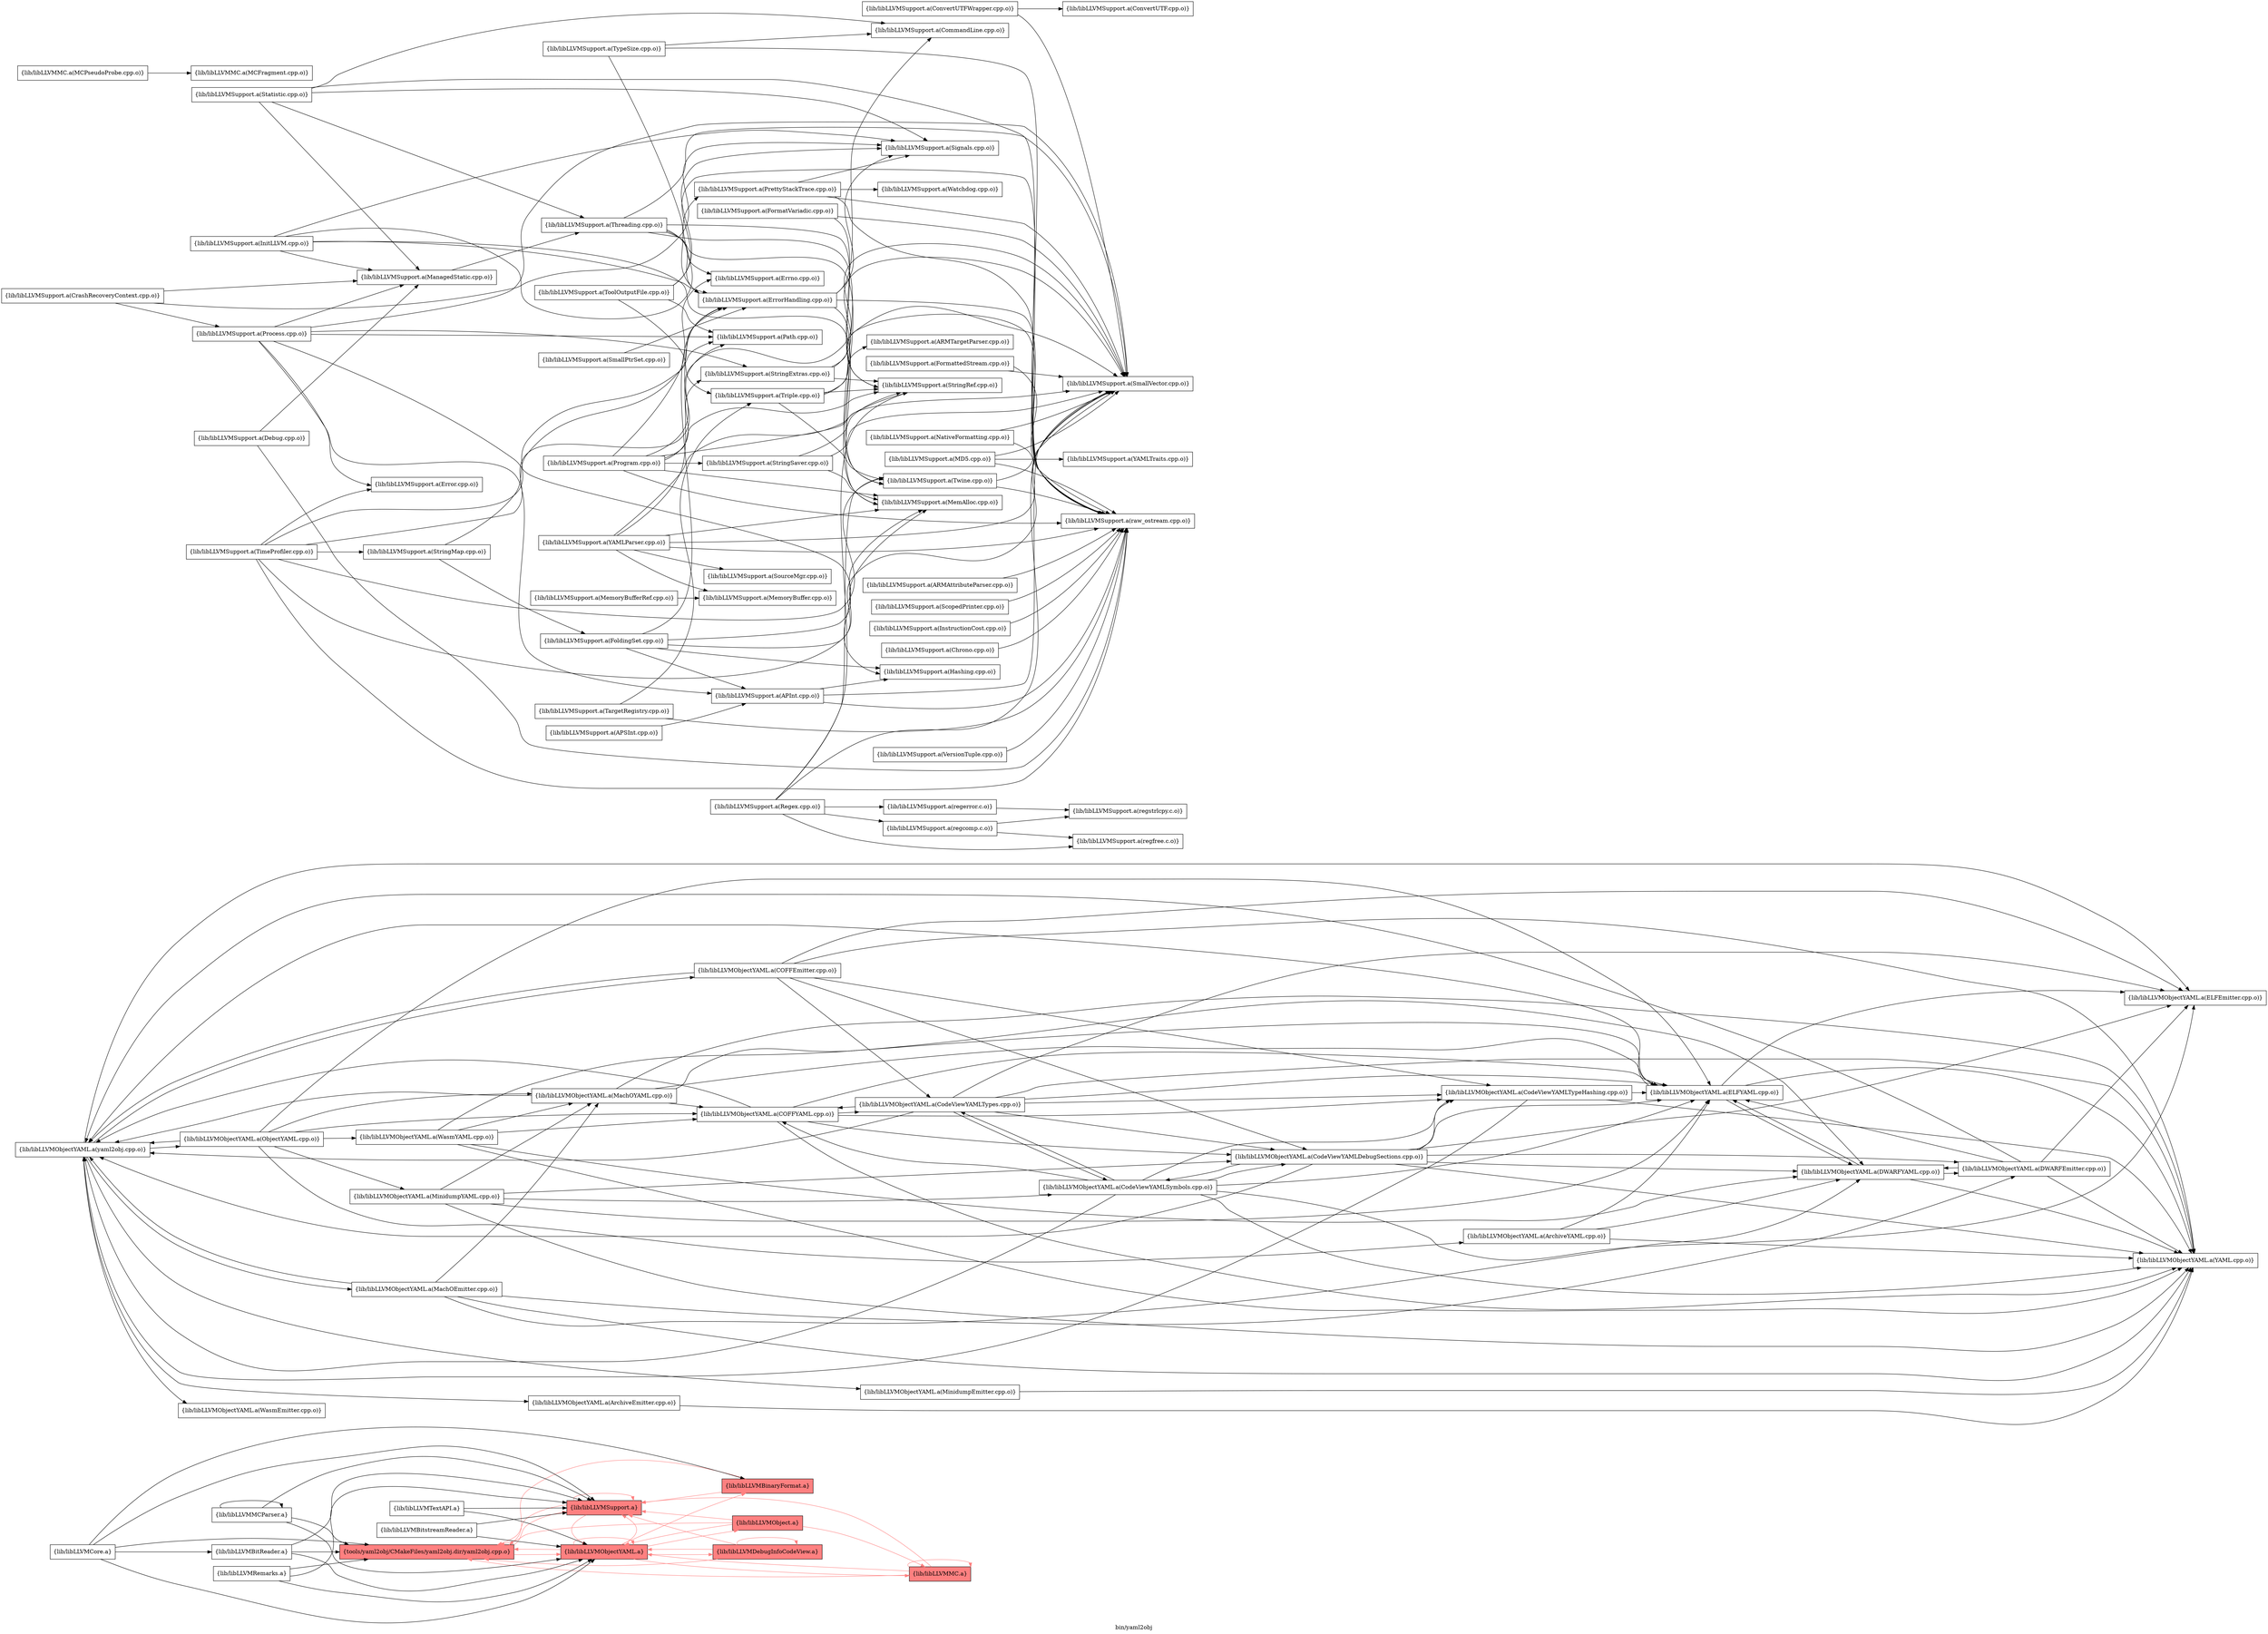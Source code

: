 digraph "bin/yaml2obj" {
	label="bin/yaml2obj";
	rankdir="LR"
	{ rank=same; Node0x561ea7b3fb08;  }
	{ rank=same; Node0x561ea7b3fec8; Node0x561ea7b3f978;  }

	Node0x561ea7b3fb08 [shape=record,shape=box,style=filled,fillcolor="1.000000 0.5 1",group=1,label="{tools/yaml2obj/CMakeFiles/yaml2obj.dir/yaml2obj.cpp.o}"];
	Node0x561ea7b3fb08 -> Node0x561ea7b3fec8[color="1.000000 0.5 1"];
	Node0x561ea7b3fb08 -> Node0x561ea7b3f978[color="1.000000 0.5 1"];
	Node0x561ea7b3fec8 [shape=record,shape=box,style=filled,fillcolor="1.000000 0.5 1",group=1,label="{lib/libLLVMObjectYAML.a}"];
	Node0x561ea7b3fec8 -> Node0x561ea7b3f978[color="1.000000 0.5 1"];
	Node0x561ea7b3fec8 -> Node0x561ea7b3fb08[color="1.000000 0.5 1"];
	Node0x561ea7b3fec8 -> Node0x561ea7b3fec8[color="1.000000 0.5 1"];
	Node0x561ea7b3fec8 -> Node0x561ea7b42178[color="1.000000 0.5 1"];
	Node0x561ea7b3fec8 -> Node0x561ea7b41ea8[color="1.000000 0.5 1"];
	Node0x561ea7b3fec8 -> Node0x561ea7b46778[color="1.000000 0.5 1"];
	Node0x561ea7b3fec8 -> Node0x561ea7b3f928[color="1.000000 0.5 1"];
	Node0x561ea7b3f978 [shape=record,shape=box,style=filled,fillcolor="1.000000 0.5 1",group=1,label="{lib/libLLVMSupport.a}"];
	Node0x561ea7b3f978 -> Node0x561ea7b3fec8[color="1.000000 0.5 1"];
	Node0x561ea7b3f978 -> Node0x561ea7b3f978[color="1.000000 0.5 1"];
	Node0x561ea7b3f978 -> Node0x561ea7b3fb08[color="1.000000 0.5 1"];
	Node0x561ea7b439d8 [shape=record,shape=box,group=0,label="{lib/libLLVMObjectYAML.a(yaml2obj.cpp.o)}"];
	Node0x561ea7b439d8 -> Node0x561ea7b427b8;
	Node0x561ea7b439d8 -> Node0x561ea7b46c28;
	Node0x561ea7b439d8 -> Node0x561ea7b3e708;
	Node0x561ea7b439d8 -> Node0x561ea7b3e4d8;
	Node0x561ea7b439d8 -> Node0x561ea7b3fe78;
	Node0x561ea7b439d8 -> Node0x561ea7b3fdd8;
	Node0x561ea7b439d8 -> Node0x561ea7b418b8;
	Node0x561ea7b427b8 [shape=record,shape=box,group=0,label="{lib/libLLVMObjectYAML.a(ObjectYAML.cpp.o)}"];
	Node0x561ea7b427b8 -> Node0x561ea7b439d8;
	Node0x561ea7b427b8 -> Node0x561ea7b420d8;
	Node0x561ea7b427b8 -> Node0x561ea7b40b98;
	Node0x561ea7b427b8 -> Node0x561ea7b43c08;
	Node0x561ea7b427b8 -> Node0x561ea7b44338;
	Node0x561ea7b427b8 -> Node0x561ea7b43758;
	Node0x561ea7b427b8 -> Node0x561ea7b450f8;
	Node0x561ea7b46c28 [shape=record,shape=box,group=0,label="{lib/libLLVMObjectYAML.a(ELFEmitter.cpp.o)}"];
	Node0x561ea7b3e708 [shape=record,shape=box,group=0,label="{lib/libLLVMObjectYAML.a(ArchiveEmitter.cpp.o)}"];
	Node0x561ea7b3e708 -> Node0x561ea7b423a8;
	Node0x561ea7b3e4d8 [shape=record,shape=box,group=0,label="{lib/libLLVMObjectYAML.a(COFFEmitter.cpp.o)}"];
	Node0x561ea7b3e4d8 -> Node0x561ea7b439d8;
	Node0x561ea7b3e4d8 -> Node0x561ea7b423a8;
	Node0x561ea7b3e4d8 -> Node0x561ea7b46c28;
	Node0x561ea7b3e4d8 -> Node0x561ea7b41908;
	Node0x561ea7b3e4d8 -> Node0x561ea7b42718;
	Node0x561ea7b3e4d8 -> Node0x561ea7b421c8;
	Node0x561ea7b3fe78 [shape=record,shape=box,group=0,label="{lib/libLLVMObjectYAML.a(MachOEmitter.cpp.o)}"];
	Node0x561ea7b3fe78 -> Node0x561ea7b439d8;
	Node0x561ea7b3fe78 -> Node0x561ea7b423a8;
	Node0x561ea7b3fe78 -> Node0x561ea7b406e8;
	Node0x561ea7b3fe78 -> Node0x561ea7b3ff68;
	Node0x561ea7b3fe78 -> Node0x561ea7b43c08;
	Node0x561ea7b3fdd8 [shape=record,shape=box,group=0,label="{lib/libLLVMObjectYAML.a(MinidumpEmitter.cpp.o)}"];
	Node0x561ea7b3fdd8 -> Node0x561ea7b423a8;
	Node0x561ea7b418b8 [shape=record,shape=box,group=0,label="{lib/libLLVMObjectYAML.a(WasmEmitter.cpp.o)}"];
	Node0x561ea7b420d8 [shape=record,shape=box,group=0,label="{lib/libLLVMObjectYAML.a(ELFYAML.cpp.o)}"];
	Node0x561ea7b420d8 -> Node0x561ea7b439d8;
	Node0x561ea7b420d8 -> Node0x561ea7b423a8;
	Node0x561ea7b420d8 -> Node0x561ea7b46c28;
	Node0x561ea7b420d8 -> Node0x561ea7b3ff68;
	Node0x561ea7b40b98 [shape=record,shape=box,group=0,label="{lib/libLLVMObjectYAML.a(COFFYAML.cpp.o)}"];
	Node0x561ea7b40b98 -> Node0x561ea7b439d8;
	Node0x561ea7b40b98 -> Node0x561ea7b420d8;
	Node0x561ea7b40b98 -> Node0x561ea7b423a8;
	Node0x561ea7b40b98 -> Node0x561ea7b41908;
	Node0x561ea7b40b98 -> Node0x561ea7b42718;
	Node0x561ea7b40b98 -> Node0x561ea7b421c8;
	Node0x561ea7b43c08 [shape=record,shape=box,group=0,label="{lib/libLLVMObjectYAML.a(MachOYAML.cpp.o)}"];
	Node0x561ea7b43c08 -> Node0x561ea7b439d8;
	Node0x561ea7b43c08 -> Node0x561ea7b420d8;
	Node0x561ea7b43c08 -> Node0x561ea7b423a8;
	Node0x561ea7b43c08 -> Node0x561ea7b3ff68;
	Node0x561ea7b43c08 -> Node0x561ea7b40b98;
	Node0x561ea7b44338 [shape=record,shape=box,group=0,label="{lib/libLLVMObjectYAML.a(WasmYAML.cpp.o)}"];
	Node0x561ea7b44338 -> Node0x561ea7b420d8;
	Node0x561ea7b44338 -> Node0x561ea7b423a8;
	Node0x561ea7b44338 -> Node0x561ea7b3ff68;
	Node0x561ea7b44338 -> Node0x561ea7b40b98;
	Node0x561ea7b44338 -> Node0x561ea7b43c08;
	Node0x561ea7b43758 [shape=record,shape=box,group=0,label="{lib/libLLVMObjectYAML.a(ArchiveYAML.cpp.o)}"];
	Node0x561ea7b43758 -> Node0x561ea7b420d8;
	Node0x561ea7b43758 -> Node0x561ea7b423a8;
	Node0x561ea7b43758 -> Node0x561ea7b3ff68;
	Node0x561ea7b450f8 [shape=record,shape=box,group=0,label="{lib/libLLVMObjectYAML.a(MinidumpYAML.cpp.o)}"];
	Node0x561ea7b450f8 -> Node0x561ea7b420d8;
	Node0x561ea7b450f8 -> Node0x561ea7b423a8;
	Node0x561ea7b450f8 -> Node0x561ea7b42718;
	Node0x561ea7b450f8 -> Node0x561ea7b42e48;
	Node0x561ea7b450f8 -> Node0x561ea7b43c08;
	Node0x561ea7b423a8 [shape=record,shape=box,group=0,label="{lib/libLLVMObjectYAML.a(YAML.cpp.o)}"];
	Node0x561ea7b3ff68 [shape=record,shape=box,group=0,label="{lib/libLLVMObjectYAML.a(DWARFYAML.cpp.o)}"];
	Node0x561ea7b3ff68 -> Node0x561ea7b420d8;
	Node0x561ea7b3ff68 -> Node0x561ea7b423a8;
	Node0x561ea7b3ff68 -> Node0x561ea7b406e8;
	Node0x561ea7b42178 [shape=record,shape=box,style=filled,fillcolor="1.000000 0.5 1",group=1,label="{lib/libLLVMMC.a}"];
	Node0x561ea7b42178 -> Node0x561ea7b3fec8[color="1.000000 0.5 1"];
	Node0x561ea7b42178 -> Node0x561ea7b3f978[color="1.000000 0.5 1"];
	Node0x561ea7b42178 -> Node0x561ea7b42178[color="1.000000 0.5 1"];
	Node0x561ea7b42178 -> Node0x561ea7b3fb08[color="1.000000 0.5 1"];
	Node0x561ea7b406e8 [shape=record,shape=box,group=0,label="{lib/libLLVMObjectYAML.a(DWARFEmitter.cpp.o)}"];
	Node0x561ea7b406e8 -> Node0x561ea7b439d8;
	Node0x561ea7b406e8 -> Node0x561ea7b420d8;
	Node0x561ea7b406e8 -> Node0x561ea7b423a8;
	Node0x561ea7b406e8 -> Node0x561ea7b46c28;
	Node0x561ea7b406e8 -> Node0x561ea7b3ff68;
	Node0x561ea7b41ea8 [shape=record,shape=box,style=filled,fillcolor="1.000000 0.5 1",group=1,label="{lib/libLLVMBinaryFormat.a}"];
	Node0x561ea7b41ea8 -> Node0x561ea7b3fb08[color="1.000000 0.5 1"];
	Node0x561ea7b41ea8 -> Node0x561ea7b3f978[color="1.000000 0.5 1"];
	Node0x561ea7b41908 [shape=record,shape=box,group=0,label="{lib/libLLVMObjectYAML.a(CodeViewYAMLTypeHashing.cpp.o)}"];
	Node0x561ea7b41908 -> Node0x561ea7b439d8;
	Node0x561ea7b41908 -> Node0x561ea7b420d8;
	Node0x561ea7b41908 -> Node0x561ea7b423a8;
	Node0x561ea7b42718 [shape=record,shape=box,group=0,label="{lib/libLLVMObjectYAML.a(CodeViewYAMLDebugSections.cpp.o)}"];
	Node0x561ea7b42718 -> Node0x561ea7b439d8;
	Node0x561ea7b42718 -> Node0x561ea7b420d8;
	Node0x561ea7b42718 -> Node0x561ea7b423a8;
	Node0x561ea7b42718 -> Node0x561ea7b46c28;
	Node0x561ea7b42718 -> Node0x561ea7b406e8;
	Node0x561ea7b42718 -> Node0x561ea7b3ff68;
	Node0x561ea7b42718 -> Node0x561ea7b41908;
	Node0x561ea7b42718 -> Node0x561ea7b42e48;
	Node0x561ea7b421c8 [shape=record,shape=box,group=0,label="{lib/libLLVMObjectYAML.a(CodeViewYAMLTypes.cpp.o)}"];
	Node0x561ea7b421c8 -> Node0x561ea7b439d8;
	Node0x561ea7b421c8 -> Node0x561ea7b420d8;
	Node0x561ea7b421c8 -> Node0x561ea7b423a8;
	Node0x561ea7b421c8 -> Node0x561ea7b46c28;
	Node0x561ea7b421c8 -> Node0x561ea7b40b98;
	Node0x561ea7b421c8 -> Node0x561ea7b41908;
	Node0x561ea7b421c8 -> Node0x561ea7b42718;
	Node0x561ea7b421c8 -> Node0x561ea7b42e48;
	Node0x561ea7b42e48 [shape=record,shape=box,group=0,label="{lib/libLLVMObjectYAML.a(CodeViewYAMLSymbols.cpp.o)}"];
	Node0x561ea7b42e48 -> Node0x561ea7b439d8;
	Node0x561ea7b42e48 -> Node0x561ea7b420d8;
	Node0x561ea7b42e48 -> Node0x561ea7b423a8;
	Node0x561ea7b42e48 -> Node0x561ea7b46c28;
	Node0x561ea7b42e48 -> Node0x561ea7b40b98;
	Node0x561ea7b42e48 -> Node0x561ea7b41908;
	Node0x561ea7b42e48 -> Node0x561ea7b42718;
	Node0x561ea7b42e48 -> Node0x561ea7b421c8;
	Node0x561ea7b46778 [shape=record,shape=box,style=filled,fillcolor="1.000000 0.5 1",group=1,label="{lib/libLLVMDebugInfoCodeView.a}"];
	Node0x561ea7b46778 -> Node0x561ea7b3f978[color="1.000000 0.5 1"];
	Node0x561ea7b46778 -> Node0x561ea7b46778[color="1.000000 0.5 1"];
	Node0x561ea7b46778 -> Node0x561ea7b3fec8[color="1.000000 0.5 1"];
	Node0x561ea7b46778 -> Node0x561ea7b3fb08[color="1.000000 0.5 1"];
	Node0x561ea7b3f928 [shape=record,shape=box,style=filled,fillcolor="1.000000 0.5 1",group=1,label="{lib/libLLVMObject.a}"];
	Node0x561ea7b3f928 -> Node0x561ea7b3fec8[color="1.000000 0.5 1"];
	Node0x561ea7b3f928 -> Node0x561ea7b3f978[color="1.000000 0.5 1"];
	Node0x561ea7b3f928 -> Node0x561ea7b3fb08[color="1.000000 0.5 1"];
	Node0x561ea7b3f928 -> Node0x561ea7b42178[color="1.000000 0.5 1"];
	Node0x561ea7b40aa8 [shape=record,shape=box,group=0,label="{lib/libLLVMSupport.a(APInt.cpp.o)}"];
	Node0x561ea7b40aa8 -> Node0x561ea7b3d998;
	Node0x561ea7b40aa8 -> Node0x561ea7b43f28;
	Node0x561ea7b40aa8 -> Node0x561ea7b41bd8;
	Node0x561ea7b3d998 [shape=record,shape=box,group=0,label="{lib/libLLVMSupport.a(Hashing.cpp.o)}"];
	Node0x561ea7b43f28 [shape=record,shape=box,group=0,label="{lib/libLLVMSupport.a(SmallVector.cpp.o)}"];
	Node0x561ea7b41bd8 [shape=record,shape=box,group=0,label="{lib/libLLVMSupport.a(raw_ostream.cpp.o)}"];
	Node0x561ea7b43028 [shape=record,shape=box,group=0,label="{lib/libLLVMSupport.a(APSInt.cpp.o)}"];
	Node0x561ea7b43028 -> Node0x561ea7b40aa8;
	Node0x561ea7b40058 [shape=record,shape=box,group=0,label="{lib/libLLVMSupport.a(ConvertUTFWrapper.cpp.o)}"];
	Node0x561ea7b40058 -> Node0x561ea7b40738;
	Node0x561ea7b40058 -> Node0x561ea7b43f28;
	Node0x561ea7b40738 [shape=record,shape=box,group=0,label="{lib/libLLVMSupport.a(ConvertUTF.cpp.o)}"];
	Node0x561ea7b3eb68 [shape=record,shape=box,group=0,label="{lib/libLLVMSupport.a(ErrorHandling.cpp.o)}"];
	Node0x561ea7b3eb68 -> Node0x561ea7b40be8;
	Node0x561ea7b3eb68 -> Node0x561ea7b3cf98;
	Node0x561ea7b3eb68 -> Node0x561ea7b41bd8;
	Node0x561ea7b3eb68 -> Node0x561ea7b438e8;
	Node0x561ea7b40be8 [shape=record,shape=box,group=0,label="{lib/libLLVMSupport.a(CommandLine.cpp.o)}"];
	Node0x561ea7b3cf98 [shape=record,shape=box,group=0,label="{lib/libLLVMSupport.a(Twine.cpp.o)}"];
	Node0x561ea7b3cf98 -> Node0x561ea7b43f28;
	Node0x561ea7b3cf98 -> Node0x561ea7b41bd8;
	Node0x561ea7b438e8 [shape=record,shape=box,group=0,label="{lib/libLLVMSupport.a(Signals.cpp.o)}"];
	Node0x561ea7b3f298 [shape=record,shape=box,group=0,label="{lib/libLLVMSupport.a(Debug.cpp.o)}"];
	Node0x561ea7b3f298 -> Node0x561ea7b3d588;
	Node0x561ea7b3f298 -> Node0x561ea7b41bd8;
	Node0x561ea7b3d588 [shape=record,shape=box,group=0,label="{lib/libLLVMSupport.a(ManagedStatic.cpp.o)}"];
	Node0x561ea7b3d588 -> Node0x561ea7b43e38;
	Node0x561ea7b3e578 [shape=record,shape=box,group=0,label="{lib/libLLVMSupport.a(FoldingSet.cpp.o)}"];
	Node0x561ea7b3e578 -> Node0x561ea7b40aa8;
	Node0x561ea7b3e578 -> Node0x561ea7b3eb68;
	Node0x561ea7b3e578 -> Node0x561ea7b3d998;
	Node0x561ea7b3e578 -> Node0x561ea7b41c78;
	Node0x561ea7b3e578 -> Node0x561ea7b43f28;
	Node0x561ea7b41c78 [shape=record,shape=box,group=0,label="{lib/libLLVMSupport.a(MemAlloc.cpp.o)}"];
	Node0x561ea7b3cdb8 [shape=record,shape=box,group=0,label="{lib/libLLVMSupport.a(InitLLVM.cpp.o)}"];
	Node0x561ea7b3cdb8 -> Node0x561ea7b3eb68;
	Node0x561ea7b3cdb8 -> Node0x561ea7b3d588;
	Node0x561ea7b3cdb8 -> Node0x561ea7b41c78;
	Node0x561ea7b3cdb8 -> Node0x561ea7b43078;
	Node0x561ea7b3cdb8 -> Node0x561ea7b438e8;
	Node0x561ea7b43078 [shape=record,shape=box,group=0,label="{lib/libLLVMSupport.a(PrettyStackTrace.cpp.o)}"];
	Node0x561ea7b43078 -> Node0x561ea7b43f28;
	Node0x561ea7b43078 -> Node0x561ea7b41bd8;
	Node0x561ea7b43078 -> Node0x561ea7b438e8;
	Node0x561ea7b43078 -> Node0x561ea7b43898;
	Node0x561ea7b43e38 [shape=record,shape=box,group=0,label="{lib/libLLVMSupport.a(Threading.cpp.o)}"];
	Node0x561ea7b43e38 -> Node0x561ea7b3eb68;
	Node0x561ea7b43e38 -> Node0x561ea7b41c78;
	Node0x561ea7b43e38 -> Node0x561ea7b43f28;
	Node0x561ea7b43e38 -> Node0x561ea7b44fb8;
	Node0x561ea7b43e38 -> Node0x561ea7b3cf98;
	Node0x561ea7b43e38 -> Node0x561ea7b431b8;
	Node0x561ea7b43898 [shape=record,shape=box,group=0,label="{lib/libLLVMSupport.a(Watchdog.cpp.o)}"];
	Node0x561ea7b432a8 [shape=record,shape=box,group=0,label="{lib/libLLVMSupport.a(SmallPtrSet.cpp.o)}"];
	Node0x561ea7b432a8 -> Node0x561ea7b3eb68;
	Node0x561ea7b43f78 [shape=record,shape=box,group=0,label="{lib/libLLVMSupport.a(StringMap.cpp.o)}"];
	Node0x561ea7b43f78 -> Node0x561ea7b3eb68;
	Node0x561ea7b43f78 -> Node0x561ea7b3e578;
	Node0x561ea7b44dd8 [shape=record,shape=box,group=0,label="{lib/libLLVMSupport.a(StringSaver.cpp.o)}"];
	Node0x561ea7b44dd8 -> Node0x561ea7b41c78;
	Node0x561ea7b44dd8 -> Node0x561ea7b43f28;
	Node0x561ea7b44dd8 -> Node0x561ea7b44fb8;
	Node0x561ea7b44fb8 [shape=record,shape=box,group=0,label="{lib/libLLVMSupport.a(StringRef.cpp.o)}"];
	Node0x561ea7b46048 [shape=record,shape=box,group=0,label="{lib/libLLVMSupport.a(ToolOutputFile.cpp.o)}"];
	Node0x561ea7b46048 -> Node0x561ea7b462c8;
	Node0x561ea7b46048 -> Node0x561ea7b41bd8;
	Node0x561ea7b46048 -> Node0x561ea7b3e0c8;
	Node0x561ea7b46048 -> Node0x561ea7b438e8;
	Node0x561ea7b462c8 [shape=record,shape=box,group=0,label="{lib/libLLVMSupport.a(Triple.cpp.o)}"];
	Node0x561ea7b462c8 -> Node0x561ea7b43f28;
	Node0x561ea7b462c8 -> Node0x561ea7b44fb8;
	Node0x561ea7b462c8 -> Node0x561ea7b3d268;
	Node0x561ea7b462c8 -> Node0x561ea7b3cf98;
	Node0x561ea7b3e0c8 [shape=record,shape=box,group=0,label="{lib/libLLVMSupport.a(Path.cpp.o)}"];
	Node0x561ea7b3d268 [shape=record,shape=box,group=0,label="{lib/libLLVMSupport.a(ARMTargetParser.cpp.o)}"];
	Node0x561ea7b3ec08 [shape=record,shape=box,group=0,label="{lib/libLLVMSupport.a(YAMLParser.cpp.o)}"];
	Node0x561ea7b3ec08 -> Node0x561ea7b3eb68;
	Node0x561ea7b3ec08 -> Node0x561ea7b41c78;
	Node0x561ea7b3ec08 -> Node0x561ea7b423f8;
	Node0x561ea7b3ec08 -> Node0x561ea7b43f28;
	Node0x561ea7b3ec08 -> Node0x561ea7b44fb8;
	Node0x561ea7b3ec08 -> Node0x561ea7b3e898;
	Node0x561ea7b3ec08 -> Node0x561ea7b41bd8;
	Node0x561ea7b423f8 [shape=record,shape=box,group=0,label="{lib/libLLVMSupport.a(MemoryBuffer.cpp.o)}"];
	Node0x561ea7b3e898 [shape=record,shape=box,group=0,label="{lib/libLLVMSupport.a(SourceMgr.cpp.o)}"];
	Node0x561ea7b409b8 [shape=record,shape=box,group=0,label="{lib/libLLVMSupport.a(VersionTuple.cpp.o)}"];
	Node0x561ea7b409b8 -> Node0x561ea7b41bd8;
	Node0x561ea7b3d038 [shape=record,shape=box,group=0,label="{lib/libLLVMSupport.a(NativeFormatting.cpp.o)}"];
	Node0x561ea7b3d038 -> Node0x561ea7b43f28;
	Node0x561ea7b3d038 -> Node0x561ea7b41bd8;
	Node0x561ea7b3f158 [shape=record,shape=box,group=0,label="{lib/libLLVMSupport.a(FormatVariadic.cpp.o)}"];
	Node0x561ea7b3f158 -> Node0x561ea7b43f28;
	Node0x561ea7b3f158 -> Node0x561ea7b44fb8;
	Node0x561ea7b40288 [shape=record,shape=box,group=0,label="{lib/libLLVMSupport.a(MD5.cpp.o)}"];
	Node0x561ea7b40288 -> Node0x561ea7b43f28;
	Node0x561ea7b40288 -> Node0x561ea7b403c8;
	Node0x561ea7b40288 -> Node0x561ea7b41bd8;
	Node0x561ea7b403c8 [shape=record,shape=box,group=0,label="{lib/libLLVMSupport.a(YAMLTraits.cpp.o)}"];
	Node0x561ea7b3fb58 [shape=record,shape=box,group=0,label="{lib/libLLVMSupport.a(Process.cpp.o)}"];
	Node0x561ea7b3fb58 -> Node0x561ea7b40aa8;
	Node0x561ea7b3fb58 -> Node0x561ea7b3fa68;
	Node0x561ea7b3fb58 -> Node0x561ea7b3d998;
	Node0x561ea7b3fb58 -> Node0x561ea7b3d588;
	Node0x561ea7b3fb58 -> Node0x561ea7b43f28;
	Node0x561ea7b3fb58 -> Node0x561ea7b3e0c8;
	Node0x561ea7b3fb58 -> Node0x561ea7b414f8;
	Node0x561ea7b3fa68 [shape=record,shape=box,group=0,label="{lib/libLLVMSupport.a(Error.cpp.o)}"];
	Node0x561ea7b414f8 [shape=record,shape=box,group=0,label="{lib/libLLVMSupport.a(StringExtras.cpp.o)}"];
	Node0x561ea7b414f8 -> Node0x561ea7b43f28;
	Node0x561ea7b414f8 -> Node0x561ea7b44fb8;
	Node0x561ea7b414f8 -> Node0x561ea7b41bd8;
	Node0x561ea7b3f518 [shape=record,shape=box,group=0,label="{lib/libLLVMSupport.a(CrashRecoveryContext.cpp.o)}"];
	Node0x561ea7b3f518 -> Node0x561ea7b3d588;
	Node0x561ea7b3f518 -> Node0x561ea7b3fb58;
	Node0x561ea7b3f518 -> Node0x561ea7b438e8;
	Node0x561ea7b40e18 [shape=record,shape=box,group=0,label="{lib/libLLVMSupport.a(Program.cpp.o)}"];
	Node0x561ea7b40e18 -> Node0x561ea7b41c78;
	Node0x561ea7b40e18 -> Node0x561ea7b43f28;
	Node0x561ea7b40e18 -> Node0x561ea7b44dd8;
	Node0x561ea7b40e18 -> Node0x561ea7b44fb8;
	Node0x561ea7b40e18 -> Node0x561ea7b41bd8;
	Node0x561ea7b40e18 -> Node0x561ea7b3e0c8;
	Node0x561ea7b40e18 -> Node0x561ea7b414f8;
	Node0x561ea7b40e18 -> Node0x561ea7b431b8;
	Node0x561ea7b431b8 [shape=record,shape=box,group=0,label="{lib/libLLVMSupport.a(Errno.cpp.o)}"];
	Node0x561ea7b40e68 [shape=record,shape=box,group=0,label="{lib/libLLVMSupport.a(TypeSize.cpp.o)}"];
	Node0x561ea7b40e68 -> Node0x561ea7b40be8;
	Node0x561ea7b40e68 -> Node0x561ea7b3eb68;
	Node0x561ea7b40e68 -> Node0x561ea7b41bd8;
	Node0x561ea7b3f568 [shape=record,shape=box,group=0,label="{lib/libLLVMSupport.a(TargetRegistry.cpp.o)}"];
	Node0x561ea7b3f568 -> Node0x561ea7b462c8;
	Node0x561ea7b3f568 -> Node0x561ea7b41bd8;
	Node0x561ea7b3dd08 [shape=record,shape=box,group=0,label="{lib/libLLVMSupport.a(ARMAttributeParser.cpp.o)}"];
	Node0x561ea7b3dd08 -> Node0x561ea7b41bd8;
	Node0x561ea7b41228 [shape=record,shape=box,group=0,label="{lib/libLLVMSupport.a(ScopedPrinter.cpp.o)}"];
	Node0x561ea7b41228 -> Node0x561ea7b41bd8;
	Node0x561ea7b43fc8 [shape=record,shape=box,group=0,label="{lib/libLLVMBitReader.a}"];
	Node0x561ea7b43fc8 -> Node0x561ea7b3fb08;
	Node0x561ea7b43fc8 -> Node0x561ea7b3fec8;
	Node0x561ea7b43fc8 -> Node0x561ea7b3f978;
	Node0x561ea7b43a78 [shape=record,shape=box,group=0,label="{lib/libLLVMSupport.a(MemoryBufferRef.cpp.o)}"];
	Node0x561ea7b43a78 -> Node0x561ea7b423f8;
	Node0x561ea7b43ac8 [shape=record,shape=box,group=0,label="{lib/libLLVMCore.a}"];
	Node0x561ea7b43ac8 -> Node0x561ea7b3f978;
	Node0x561ea7b43ac8 -> Node0x561ea7b3fec8;
	Node0x561ea7b43ac8 -> Node0x561ea7b41ea8;
	Node0x561ea7b43ac8 -> Node0x561ea7b3fb08;
	Node0x561ea7b43ac8 -> Node0x561ea7b43fc8;
	Node0x561ea7b467c8 [shape=record,shape=box,group=0,label="{lib/libLLVMSupport.a(FormattedStream.cpp.o)}"];
	Node0x561ea7b467c8 -> Node0x561ea7b43f28;
	Node0x561ea7b467c8 -> Node0x561ea7b41bd8;
	Node0x561ea7b445b8 [shape=record,shape=box,group=0,label="{lib/libLLVMSupport.a(Regex.cpp.o)}"];
	Node0x561ea7b445b8 -> Node0x561ea7b43f28;
	Node0x561ea7b445b8 -> Node0x561ea7b44fb8;
	Node0x561ea7b445b8 -> Node0x561ea7b3cf98;
	Node0x561ea7b445b8 -> Node0x561ea7b452d8;
	Node0x561ea7b445b8 -> Node0x561ea7b3eed8;
	Node0x561ea7b445b8 -> Node0x561ea7b3f248;
	Node0x561ea7b452d8 [shape=record,shape=box,group=0,label="{lib/libLLVMSupport.a(regcomp.c.o)}"];
	Node0x561ea7b452d8 -> Node0x561ea7b3ecf8;
	Node0x561ea7b452d8 -> Node0x561ea7b3eed8;
	Node0x561ea7b3eed8 [shape=record,shape=box,group=0,label="{lib/libLLVMSupport.a(regfree.c.o)}"];
	Node0x561ea7b3f248 [shape=record,shape=box,group=0,label="{lib/libLLVMSupport.a(regerror.c.o)}"];
	Node0x561ea7b3f248 -> Node0x561ea7b3ecf8;
	Node0x561ea7b3ecf8 [shape=record,shape=box,group=0,label="{lib/libLLVMSupport.a(regstrlcpy.c.o)}"];
	Node0x561ea7b41408 [shape=record,shape=box,group=0,label="{lib/libLLVMSupport.a(InstructionCost.cpp.o)}"];
	Node0x561ea7b41408 -> Node0x561ea7b41bd8;
	Node0x561ea7b401e8 [shape=record,shape=box,group=0,label="{lib/libLLVMSupport.a(Statistic.cpp.o)}"];
	Node0x561ea7b401e8 -> Node0x561ea7b40be8;
	Node0x561ea7b401e8 -> Node0x561ea7b3d588;
	Node0x561ea7b401e8 -> Node0x561ea7b41bd8;
	Node0x561ea7b401e8 -> Node0x561ea7b438e8;
	Node0x561ea7b401e8 -> Node0x561ea7b43e38;
	Node0x561ea7b45f58 [shape=record,shape=box,group=0,label="{lib/libLLVMSupport.a(TimeProfiler.cpp.o)}"];
	Node0x561ea7b45f58 -> Node0x561ea7b3fa68;
	Node0x561ea7b45f58 -> Node0x561ea7b41c78;
	Node0x561ea7b45f58 -> Node0x561ea7b43f28;
	Node0x561ea7b45f58 -> Node0x561ea7b43f78;
	Node0x561ea7b45f58 -> Node0x561ea7b3cf98;
	Node0x561ea7b45f58 -> Node0x561ea7b41bd8;
	Node0x561ea7b45f58 -> Node0x561ea7b3e0c8;
	Node0x561ea7b3ef78 [shape=record,shape=box,group=0,label="{lib/libLLVMSupport.a(Chrono.cpp.o)}"];
	Node0x561ea7b3ef78 -> Node0x561ea7b41bd8;
	Node0x561ea7b43578 [shape=record,shape=box,group=0,label="{lib/libLLVMRemarks.a}"];
	Node0x561ea7b43578 -> Node0x561ea7b3fec8;
	Node0x561ea7b43578 -> Node0x561ea7b3f978;
	Node0x561ea7b43578 -> Node0x561ea7b3fb08;
	Node0x561ea7b43168 [shape=record,shape=box,group=0,label="{lib/libLLVMBitstreamReader.a}"];
	Node0x561ea7b43168 -> Node0x561ea7b3fec8;
	Node0x561ea7b43168 -> Node0x561ea7b3f978;
	Node0x561ea7b42b78 [shape=record,shape=box,group=0,label="{lib/libLLVMMCParser.a}"];
	Node0x561ea7b42b78 -> Node0x561ea7b3fb08;
	Node0x561ea7b42b78 -> Node0x561ea7b3fec8;
	Node0x561ea7b42b78 -> Node0x561ea7b3f978;
	Node0x561ea7b42b78 -> Node0x561ea7b42b78;
	Node0x561ea7b426c8 [shape=record,shape=box,group=0,label="{lib/libLLVMTextAPI.a}"];
	Node0x561ea7b426c8 -> Node0x561ea7b3f978;
	Node0x561ea7b426c8 -> Node0x561ea7b3fec8;
	Node0x561ea7b3e7a8 [shape=record,shape=box,group=0,label="{lib/libLLVMMC.a(MCPseudoProbe.cpp.o)}"];
	Node0x561ea7b3e7a8 -> Node0x561ea7b46458;
	Node0x561ea7b46458 [shape=record,shape=box,group=0,label="{lib/libLLVMMC.a(MCFragment.cpp.o)}"];
}
